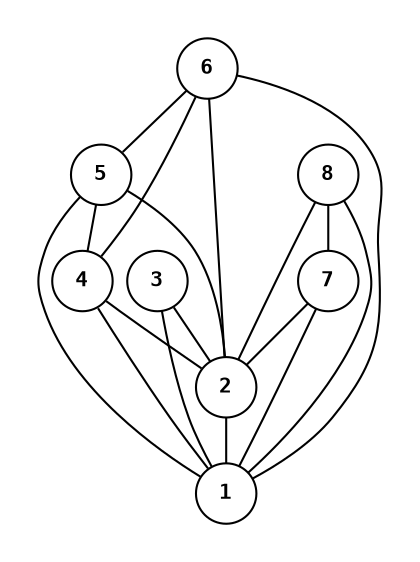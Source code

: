 digraph finite_state_machine {
graph[rankdir=BT, center=true, margin=0.2, nodesep=0.1, ranksep=0.3]
node[shape=circle, fontname="Courier-Bold", fontsize=10, width=0.4, height=0.4, fixedsize=true]
edge[arrowsize=0.6, arrowhead=vee]

1 -> 2 [dir=none];
1 -> 3 [dir=none];
1 -> 4 [dir=none];
1 -> 5 [dir=none];
1 -> 6 [dir=none];
1 -> 7 [dir=none];
1 -> 8 [dir=none];
2 -> 3 [dir=none];
2 -> 4 [dir=none];
2 -> 5 [dir=none];
2 -> 6 [dir=none];
2 -> 7 [dir=none];
2 -> 8 [dir=none];
4 -> 5 [dir=none];
4 -> 6 [dir=none];
5 -> 6 [dir=none];
7 -> 8 [dir=none];
}
